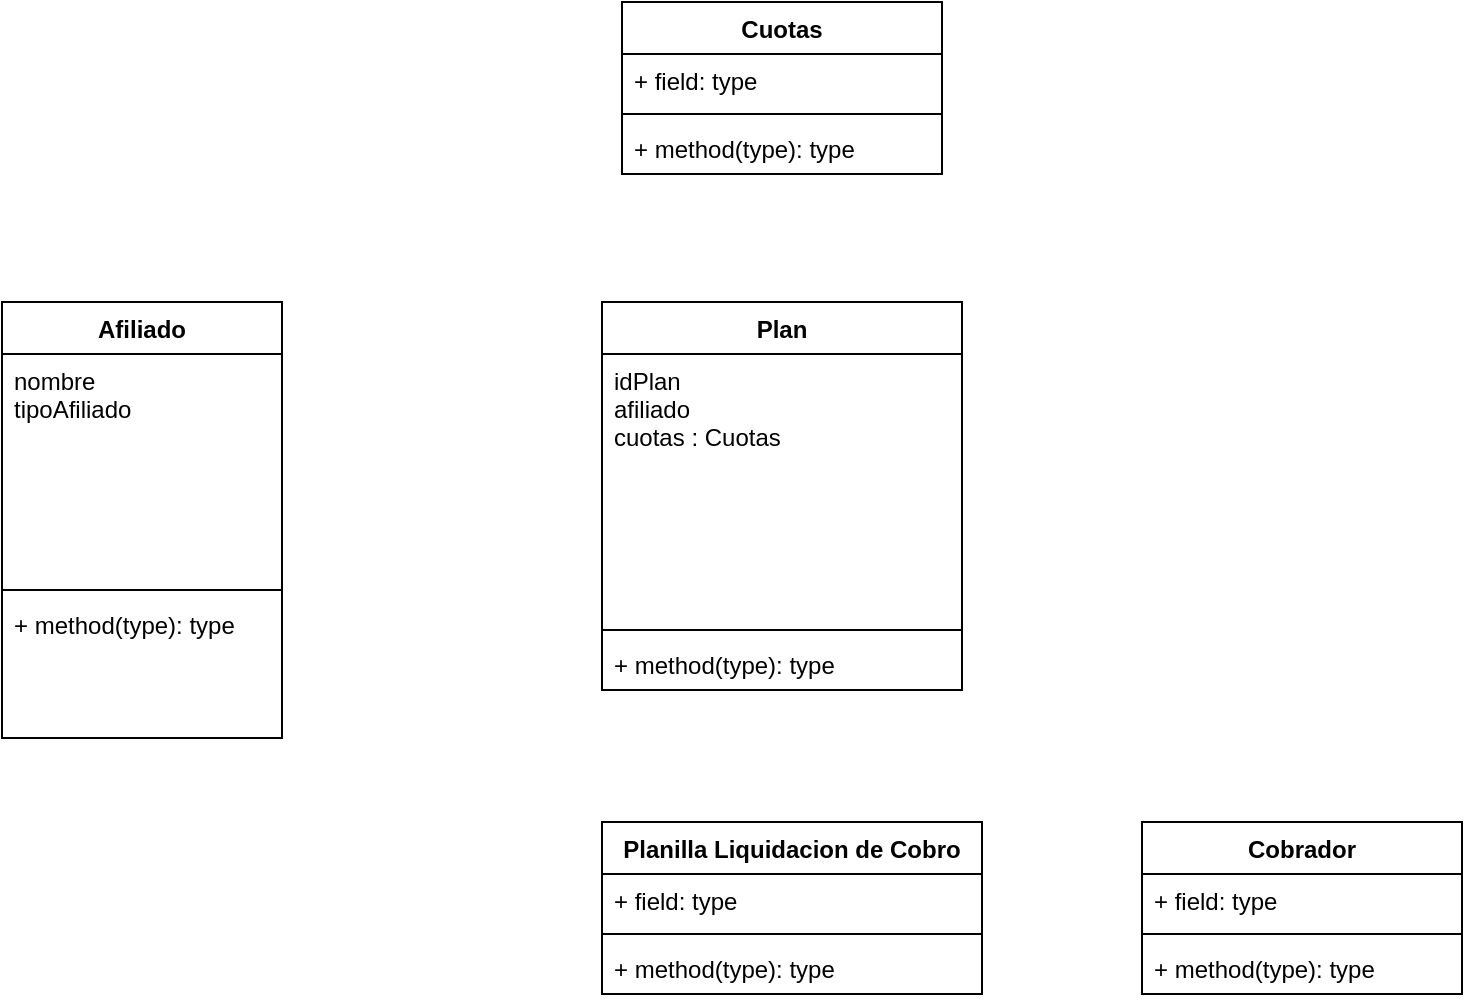 <mxfile version="20.2.7" type="github">
  <diagram id="C5RBs43oDa-KdzZeNtuy" name="Page-1">
    <mxGraphModel dx="1038" dy="579" grid="1" gridSize="10" guides="1" tooltips="1" connect="1" arrows="1" fold="1" page="1" pageScale="1" pageWidth="827" pageHeight="1169" math="0" shadow="0">
      <root>
        <mxCell id="WIyWlLk6GJQsqaUBKTNV-0" />
        <mxCell id="WIyWlLk6GJQsqaUBKTNV-1" parent="WIyWlLk6GJQsqaUBKTNV-0" />
        <mxCell id="MkQ5Tx1UpR8EoQNMKMpm-8" value="Afiliado&#xa;" style="swimlane;fontStyle=1;align=center;verticalAlign=top;childLayout=stackLayout;horizontal=1;startSize=26;horizontalStack=0;resizeParent=1;resizeParentMax=0;resizeLast=0;collapsible=1;marginBottom=0;" vertex="1" parent="WIyWlLk6GJQsqaUBKTNV-1">
          <mxGeometry x="30" y="270" width="140" height="218" as="geometry" />
        </mxCell>
        <object label="nombre&#xa;tipoAfiliado" nombre="" tipoAfiliado="" id="MkQ5Tx1UpR8EoQNMKMpm-9">
          <mxCell style="text;strokeColor=none;fillColor=none;align=left;verticalAlign=top;spacingLeft=4;spacingRight=4;overflow=hidden;rotatable=0;points=[[0,0.5],[1,0.5]];portConstraint=eastwest;" vertex="1" parent="MkQ5Tx1UpR8EoQNMKMpm-8">
            <mxGeometry y="26" width="140" height="114" as="geometry" />
          </mxCell>
        </object>
        <mxCell id="MkQ5Tx1UpR8EoQNMKMpm-10" value="" style="line;strokeWidth=1;fillColor=none;align=left;verticalAlign=middle;spacingTop=-1;spacingLeft=3;spacingRight=3;rotatable=0;labelPosition=right;points=[];portConstraint=eastwest;" vertex="1" parent="MkQ5Tx1UpR8EoQNMKMpm-8">
          <mxGeometry y="140" width="140" height="8" as="geometry" />
        </mxCell>
        <mxCell id="MkQ5Tx1UpR8EoQNMKMpm-11" value="+ method(type): type" style="text;strokeColor=none;fillColor=none;align=left;verticalAlign=top;spacingLeft=4;spacingRight=4;overflow=hidden;rotatable=0;points=[[0,0.5],[1,0.5]];portConstraint=eastwest;" vertex="1" parent="MkQ5Tx1UpR8EoQNMKMpm-8">
          <mxGeometry y="148" width="140" height="70" as="geometry" />
        </mxCell>
        <mxCell id="MkQ5Tx1UpR8EoQNMKMpm-12" value="Plan" style="swimlane;fontStyle=1;align=center;verticalAlign=top;childLayout=stackLayout;horizontal=1;startSize=26;horizontalStack=0;resizeParent=1;resizeParentMax=0;resizeLast=0;collapsible=1;marginBottom=0;" vertex="1" parent="WIyWlLk6GJQsqaUBKTNV-1">
          <mxGeometry x="330" y="270" width="180" height="194" as="geometry" />
        </mxCell>
        <mxCell id="MkQ5Tx1UpR8EoQNMKMpm-13" value="idPlan&#xa;afiliado&#xa;cuotas : Cuotas" style="text;strokeColor=none;fillColor=none;align=left;verticalAlign=top;spacingLeft=4;spacingRight=4;overflow=hidden;rotatable=0;points=[[0,0.5],[1,0.5]];portConstraint=eastwest;" vertex="1" parent="MkQ5Tx1UpR8EoQNMKMpm-12">
          <mxGeometry y="26" width="180" height="134" as="geometry" />
        </mxCell>
        <mxCell id="MkQ5Tx1UpR8EoQNMKMpm-14" value="" style="line;strokeWidth=1;fillColor=none;align=left;verticalAlign=middle;spacingTop=-1;spacingLeft=3;spacingRight=3;rotatable=0;labelPosition=right;points=[];portConstraint=eastwest;" vertex="1" parent="MkQ5Tx1UpR8EoQNMKMpm-12">
          <mxGeometry y="160" width="180" height="8" as="geometry" />
        </mxCell>
        <mxCell id="MkQ5Tx1UpR8EoQNMKMpm-15" value="+ method(type): type" style="text;strokeColor=none;fillColor=none;align=left;verticalAlign=top;spacingLeft=4;spacingRight=4;overflow=hidden;rotatable=0;points=[[0,0.5],[1,0.5]];portConstraint=eastwest;" vertex="1" parent="MkQ5Tx1UpR8EoQNMKMpm-12">
          <mxGeometry y="168" width="180" height="26" as="geometry" />
        </mxCell>
        <mxCell id="MkQ5Tx1UpR8EoQNMKMpm-16" value="Cuotas" style="swimlane;fontStyle=1;align=center;verticalAlign=top;childLayout=stackLayout;horizontal=1;startSize=26;horizontalStack=0;resizeParent=1;resizeParentMax=0;resizeLast=0;collapsible=1;marginBottom=0;" vertex="1" parent="WIyWlLk6GJQsqaUBKTNV-1">
          <mxGeometry x="340" y="120" width="160" height="86" as="geometry" />
        </mxCell>
        <mxCell id="MkQ5Tx1UpR8EoQNMKMpm-17" value="+ field: type" style="text;strokeColor=none;fillColor=none;align=left;verticalAlign=top;spacingLeft=4;spacingRight=4;overflow=hidden;rotatable=0;points=[[0,0.5],[1,0.5]];portConstraint=eastwest;" vertex="1" parent="MkQ5Tx1UpR8EoQNMKMpm-16">
          <mxGeometry y="26" width="160" height="26" as="geometry" />
        </mxCell>
        <mxCell id="MkQ5Tx1UpR8EoQNMKMpm-18" value="" style="line;strokeWidth=1;fillColor=none;align=left;verticalAlign=middle;spacingTop=-1;spacingLeft=3;spacingRight=3;rotatable=0;labelPosition=right;points=[];portConstraint=eastwest;" vertex="1" parent="MkQ5Tx1UpR8EoQNMKMpm-16">
          <mxGeometry y="52" width="160" height="8" as="geometry" />
        </mxCell>
        <mxCell id="MkQ5Tx1UpR8EoQNMKMpm-19" value="+ method(type): type" style="text;strokeColor=none;fillColor=none;align=left;verticalAlign=top;spacingLeft=4;spacingRight=4;overflow=hidden;rotatable=0;points=[[0,0.5],[1,0.5]];portConstraint=eastwest;" vertex="1" parent="MkQ5Tx1UpR8EoQNMKMpm-16">
          <mxGeometry y="60" width="160" height="26" as="geometry" />
        </mxCell>
        <mxCell id="MkQ5Tx1UpR8EoQNMKMpm-21" value="Planilla Liquidacion de Cobro" style="swimlane;fontStyle=1;align=center;verticalAlign=top;childLayout=stackLayout;horizontal=1;startSize=26;horizontalStack=0;resizeParent=1;resizeParentMax=0;resizeLast=0;collapsible=1;marginBottom=0;" vertex="1" parent="WIyWlLk6GJQsqaUBKTNV-1">
          <mxGeometry x="330" y="530" width="190" height="86" as="geometry" />
        </mxCell>
        <mxCell id="MkQ5Tx1UpR8EoQNMKMpm-22" value="+ field: type" style="text;strokeColor=none;fillColor=none;align=left;verticalAlign=top;spacingLeft=4;spacingRight=4;overflow=hidden;rotatable=0;points=[[0,0.5],[1,0.5]];portConstraint=eastwest;" vertex="1" parent="MkQ5Tx1UpR8EoQNMKMpm-21">
          <mxGeometry y="26" width="190" height="26" as="geometry" />
        </mxCell>
        <mxCell id="MkQ5Tx1UpR8EoQNMKMpm-23" value="" style="line;strokeWidth=1;fillColor=none;align=left;verticalAlign=middle;spacingTop=-1;spacingLeft=3;spacingRight=3;rotatable=0;labelPosition=right;points=[];portConstraint=eastwest;" vertex="1" parent="MkQ5Tx1UpR8EoQNMKMpm-21">
          <mxGeometry y="52" width="190" height="8" as="geometry" />
        </mxCell>
        <mxCell id="MkQ5Tx1UpR8EoQNMKMpm-24" value="+ method(type): type" style="text;strokeColor=none;fillColor=none;align=left;verticalAlign=top;spacingLeft=4;spacingRight=4;overflow=hidden;rotatable=0;points=[[0,0.5],[1,0.5]];portConstraint=eastwest;" vertex="1" parent="MkQ5Tx1UpR8EoQNMKMpm-21">
          <mxGeometry y="60" width="190" height="26" as="geometry" />
        </mxCell>
        <mxCell id="MkQ5Tx1UpR8EoQNMKMpm-25" value="Cobrador" style="swimlane;fontStyle=1;align=center;verticalAlign=top;childLayout=stackLayout;horizontal=1;startSize=26;horizontalStack=0;resizeParent=1;resizeParentMax=0;resizeLast=0;collapsible=1;marginBottom=0;" vertex="1" parent="WIyWlLk6GJQsqaUBKTNV-1">
          <mxGeometry x="600" y="530" width="160" height="86" as="geometry" />
        </mxCell>
        <mxCell id="MkQ5Tx1UpR8EoQNMKMpm-26" value="+ field: type" style="text;strokeColor=none;fillColor=none;align=left;verticalAlign=top;spacingLeft=4;spacingRight=4;overflow=hidden;rotatable=0;points=[[0,0.5],[1,0.5]];portConstraint=eastwest;" vertex="1" parent="MkQ5Tx1UpR8EoQNMKMpm-25">
          <mxGeometry y="26" width="160" height="26" as="geometry" />
        </mxCell>
        <mxCell id="MkQ5Tx1UpR8EoQNMKMpm-27" value="" style="line;strokeWidth=1;fillColor=none;align=left;verticalAlign=middle;spacingTop=-1;spacingLeft=3;spacingRight=3;rotatable=0;labelPosition=right;points=[];portConstraint=eastwest;" vertex="1" parent="MkQ5Tx1UpR8EoQNMKMpm-25">
          <mxGeometry y="52" width="160" height="8" as="geometry" />
        </mxCell>
        <mxCell id="MkQ5Tx1UpR8EoQNMKMpm-28" value="+ method(type): type" style="text;strokeColor=none;fillColor=none;align=left;verticalAlign=top;spacingLeft=4;spacingRight=4;overflow=hidden;rotatable=0;points=[[0,0.5],[1,0.5]];portConstraint=eastwest;" vertex="1" parent="MkQ5Tx1UpR8EoQNMKMpm-25">
          <mxGeometry y="60" width="160" height="26" as="geometry" />
        </mxCell>
      </root>
    </mxGraphModel>
  </diagram>
</mxfile>
